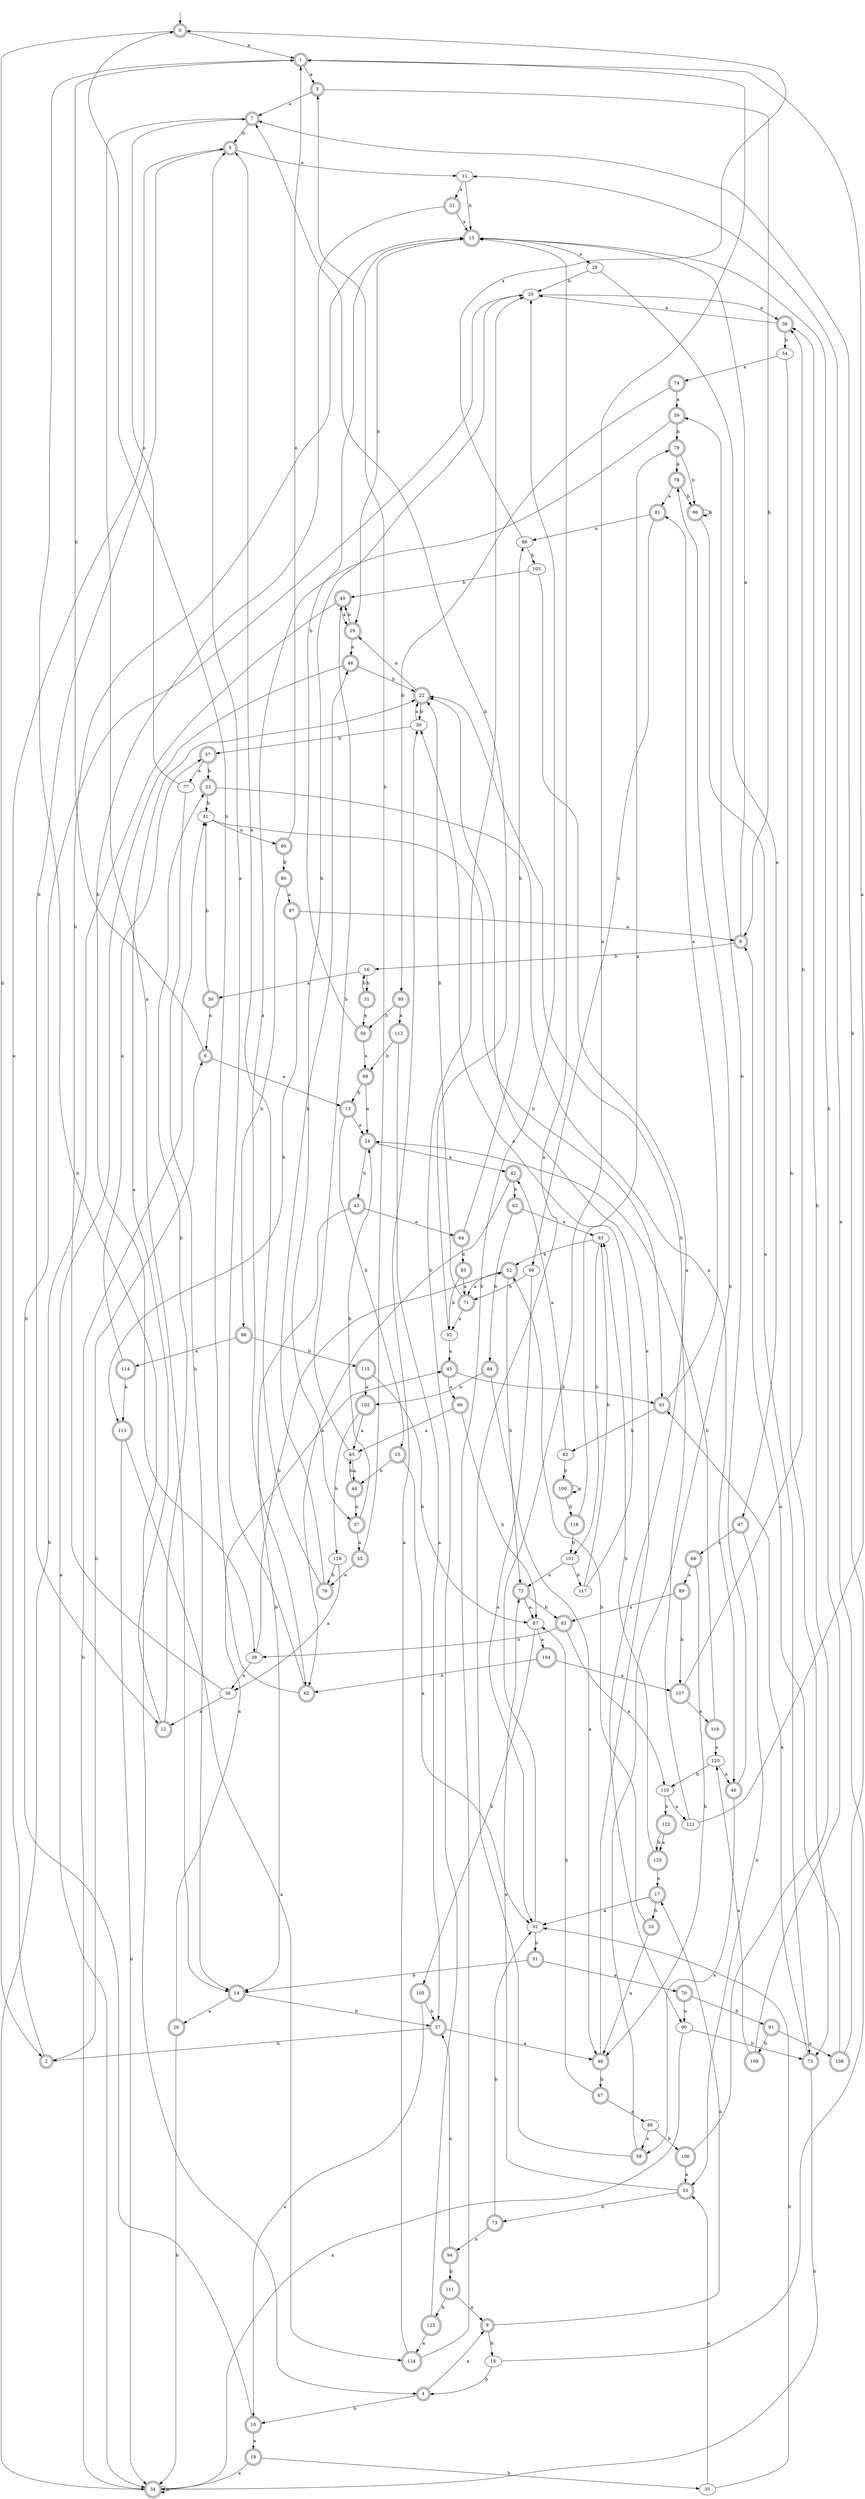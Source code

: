 digraph RandomDFA {
  __start0 [label="", shape=none];
  __start0 -> 0 [label=""];
  0 [shape=circle] [shape=doublecircle]
  0 -> 1 [label="a"]
  0 -> 2 [label="b"]
  1 [shape=doublecircle]
  1 -> 3 [label="a"]
  1 -> 4 [label="b"]
  2 [shape=doublecircle]
  2 -> 5 [label="a"]
  2 -> 6 [label="b"]
  3 [shape=doublecircle]
  3 -> 7 [label="a"]
  3 -> 8 [label="b"]
  4 [shape=doublecircle]
  4 -> 9 [label="a"]
  4 -> 10 [label="b"]
  5 [shape=doublecircle]
  5 -> 11 [label="a"]
  5 -> 12 [label="b"]
  6 [shape=doublecircle]
  6 -> 13 [label="a"]
  6 -> 1 [label="b"]
  7 [shape=doublecircle]
  7 -> 14 [label="a"]
  7 -> 5 [label="b"]
  8 [shape=doublecircle]
  8 -> 15 [label="a"]
  8 -> 16 [label="b"]
  9 [shape=doublecircle]
  9 -> 17 [label="a"]
  9 -> 18 [label="b"]
  10 [shape=doublecircle]
  10 -> 19 [label="a"]
  10 -> 20 [label="b"]
  11
  11 -> 21 [label="a"]
  11 -> 15 [label="b"]
  12 [shape=doublecircle]
  12 -> 22 [label="a"]
  12 -> 23 [label="b"]
  13 [shape=doublecircle]
  13 -> 24 [label="a"]
  13 -> 25 [label="b"]
  14 [shape=doublecircle]
  14 -> 26 [label="a"]
  14 -> 27 [label="b"]
  15 [shape=doublecircle]
  15 -> 28 [label="a"]
  15 -> 29 [label="b"]
  16
  16 -> 30 [label="a"]
  16 -> 31 [label="b"]
  17 [shape=doublecircle]
  17 -> 32 [label="a"]
  17 -> 33 [label="b"]
  18
  18 -> 11 [label="a"]
  18 -> 4 [label="b"]
  19 [shape=doublecircle]
  19 -> 34 [label="a"]
  19 -> 35 [label="b"]
  20
  20 -> 36 [label="a"]
  20 -> 37 [label="b"]
  21 [shape=doublecircle]
  21 -> 15 [label="a"]
  21 -> 38 [label="b"]
  22 [shape=doublecircle]
  22 -> 29 [label="a"]
  22 -> 39 [label="b"]
  23 [shape=doublecircle]
  23 -> 40 [label="a"]
  23 -> 41 [label="b"]
  24 [shape=doublecircle]
  24 -> 42 [label="a"]
  24 -> 43 [label="b"]
  25 [shape=doublecircle]
  25 -> 32 [label="a"]
  25 -> 44 [label="b"]
  26 [shape=doublecircle]
  26 -> 45 [label="a"]
  26 -> 34 [label="b"]
  27 [shape=doublecircle]
  27 -> 46 [label="a"]
  27 -> 2 [label="b"]
  28
  28 -> 47 [label="a"]
  28 -> 20 [label="b"]
  29 [shape=doublecircle]
  29 -> 48 [label="a"]
  29 -> 49 [label="b"]
  30 [shape=doublecircle]
  30 -> 6 [label="a"]
  30 -> 41 [label="b"]
  31 [shape=doublecircle]
  31 -> 50 [label="a"]
  31 -> 16 [label="b"]
  32
  32 -> 1 [label="a"]
  32 -> 51 [label="b"]
  33 [shape=doublecircle]
  33 -> 46 [label="a"]
  33 -> 52 [label="b"]
  34 [shape=doublecircle]
  34 -> 34 [label="a"]
  34 -> 41 [label="b"]
  35
  35 -> 53 [label="a"]
  35 -> 32 [label="b"]
  36 [shape=doublecircle]
  36 -> 20 [label="a"]
  36 -> 54 [label="b"]
  37 [shape=doublecircle]
  37 -> 55 [label="a"]
  37 -> 24 [label="b"]
  38
  38 -> 56 [label="a"]
  38 -> 52 [label="b"]
  39
  39 -> 22 [label="a"]
  39 -> 57 [label="b"]
  40 [shape=doublecircle]
  40 -> 58 [label="a"]
  40 -> 59 [label="b"]
  41
  41 -> 60 [label="a"]
  41 -> 61 [label="b"]
  42 [shape=doublecircle]
  42 -> 62 [label="a"]
  42 -> 63 [label="b"]
  43 [shape=doublecircle]
  43 -> 64 [label="a"]
  43 -> 14 [label="b"]
  44 [shape=doublecircle]
  44 -> 37 [label="a"]
  44 -> 65 [label="b"]
  45 [shape=doublecircle]
  45 -> 66 [label="a"]
  45 -> 61 [label="b"]
  46 [shape=doublecircle]
  46 -> 22 [label="a"]
  46 -> 67 [label="b"]
  47 [shape=doublecircle]
  47 -> 68 [label="a"]
  47 -> 53 [label="b"]
  48 [shape=doublecircle]
  48 -> 34 [label="a"]
  48 -> 22 [label="b"]
  49 [shape=doublecircle]
  49 -> 29 [label="a"]
  49 -> 34 [label="b"]
  50 [shape=doublecircle]
  50 -> 69 [label="a"]
  50 -> 15 [label="b"]
  51 [shape=doublecircle]
  51 -> 70 [label="a"]
  51 -> 14 [label="b"]
  52 [shape=doublecircle]
  52 -> 71 [label="a"]
  52 -> 72 [label="b"]
  53 [shape=doublecircle]
  53 -> 72 [label="a"]
  53 -> 73 [label="b"]
  54
  54 -> 74 [label="a"]
  54 -> 75 [label="b"]
  55 [shape=doublecircle]
  55 -> 76 [label="a"]
  55 -> 3 [label="b"]
  56
  56 -> 12 [label="a"]
  56 -> 15 [label="b"]
  57 [shape=doublecircle]
  57 -> 77 [label="a"]
  57 -> 23 [label="b"]
  58 [shape=doublecircle]
  58 -> 15 [label="a"]
  58 -> 78 [label="b"]
  59 [shape=doublecircle]
  59 -> 62 [label="a"]
  59 -> 79 [label="b"]
  60 [shape=doublecircle]
  60 -> 1 [label="a"]
  60 -> 80 [label="b"]
  61 [shape=doublecircle]
  61 -> 81 [label="a"]
  61 -> 82 [label="b"]
  62 [shape=doublecircle]
  62 -> 5 [label="a"]
  62 -> 0 [label="b"]
  63 [shape=doublecircle]
  63 -> 83 [label="a"]
  63 -> 84 [label="b"]
  64 [shape=doublecircle]
  64 -> 85 [label="a"]
  64 -> 86 [label="b"]
  65
  65 -> 44 [label="a"]
  65 -> 49 [label="b"]
  66 [shape=doublecircle]
  66 -> 65 [label="a"]
  66 -> 87 [label="b"]
  67 [shape=doublecircle]
  67 -> 88 [label="a"]
  67 -> 87 [label="b"]
  68 [shape=doublecircle]
  68 -> 89 [label="a"]
  68 -> 46 [label="b"]
  69 [shape=doublecircle]
  69 -> 24 [label="a"]
  69 -> 13 [label="b"]
  70 [shape=doublecircle]
  70 -> 90 [label="a"]
  70 -> 91 [label="b"]
  71 [shape=doublecircle]
  71 -> 92 [label="a"]
  71 -> 22 [label="b"]
  72 [shape=doublecircle]
  72 -> 87 [label="a"]
  72 -> 93 [label="b"]
  73 [shape=doublecircle]
  73 -> 94 [label="a"]
  73 -> 32 [label="b"]
  74 [shape=doublecircle]
  74 -> 59 [label="a"]
  74 -> 95 [label="b"]
  75 [shape=doublecircle]
  75 -> 61 [label="a"]
  75 -> 34 [label="b"]
  76 [shape=doublecircle]
  76 -> 5 [label="a"]
  76 -> 48 [label="b"]
  77
  77 -> 7 [label="a"]
  77 -> 14 [label="b"]
  78 [shape=doublecircle]
  78 -> 81 [label="a"]
  78 -> 96 [label="b"]
  79 [shape=doublecircle]
  79 -> 78 [label="a"]
  79 -> 96 [label="b"]
  80 [shape=doublecircle]
  80 -> 97 [label="a"]
  80 -> 98 [label="b"]
  81 [shape=doublecircle]
  81 -> 86 [label="a"]
  81 -> 99 [label="b"]
  82
  82 -> 42 [label="a"]
  82 -> 100 [label="b"]
  83
  83 -> 52 [label="a"]
  83 -> 101 [label="b"]
  84 [shape=doublecircle]
  84 -> 46 [label="a"]
  84 -> 102 [label="b"]
  85 [shape=doublecircle]
  85 -> 71 [label="a"]
  85 -> 92 [label="b"]
  86
  86 -> 0 [label="a"]
  86 -> 103 [label="b"]
  87
  87 -> 104 [label="a"]
  87 -> 105 [label="b"]
  88
  88 -> 58 [label="a"]
  88 -> 106 [label="b"]
  89 [shape=doublecircle]
  89 -> 93 [label="a"]
  89 -> 107 [label="b"]
  90
  90 -> 34 [label="a"]
  90 -> 75 [label="b"]
  91 [shape=doublecircle]
  91 -> 108 [label="a"]
  91 -> 109 [label="b"]
  92
  92 -> 45 [label="a"]
  92 -> 7 [label="b"]
  93 [shape=doublecircle]
  93 -> 110 [label="a"]
  93 -> 38 [label="b"]
  94 [shape=doublecircle]
  94 -> 27 [label="a"]
  94 -> 111 [label="b"]
  95 [shape=doublecircle]
  95 -> 112 [label="a"]
  95 -> 50 [label="b"]
  96 [shape=doublecircle]
  96 -> 75 [label="a"]
  96 -> 96 [label="b"]
  97 [shape=doublecircle]
  97 -> 8 [label="a"]
  97 -> 113 [label="b"]
  98 [shape=doublecircle]
  98 -> 114 [label="a"]
  98 -> 115 [label="b"]
  99
  99 -> 32 [label="a"]
  99 -> 71 [label="b"]
  100 [shape=doublecircle]
  100 -> 100 [label="a"]
  100 -> 116 [label="b"]
  101
  101 -> 72 [label="a"]
  101 -> 117 [label="b"]
  102 [shape=doublecircle]
  102 -> 65 [label="a"]
  102 -> 118 [label="b"]
  103
  103 -> 90 [label="a"]
  103 -> 49 [label="b"]
  104 [shape=doublecircle]
  104 -> 107 [label="a"]
  104 -> 62 [label="b"]
  105 [shape=doublecircle]
  105 -> 10 [label="a"]
  105 -> 27 [label="b"]
  106 [shape=doublecircle]
  106 -> 53 [label="a"]
  106 -> 36 [label="b"]
  107 [shape=doublecircle]
  107 -> 119 [label="a"]
  107 -> 36 [label="b"]
  108 [shape=doublecircle]
  108 -> 8 [label="a"]
  108 -> 7 [label="b"]
  109 [shape=doublecircle]
  109 -> 120 [label="a"]
  109 -> 15 [label="b"]
  110
  110 -> 121 [label="a"]
  110 -> 122 [label="b"]
  111 [shape=doublecircle]
  111 -> 9 [label="a"]
  111 -> 123 [label="b"]
  112 [shape=doublecircle]
  112 -> 27 [label="a"]
  112 -> 69 [label="b"]
  113 [shape=doublecircle]
  113 -> 124 [label="a"]
  113 -> 34 [label="b"]
  114 [shape=doublecircle]
  114 -> 57 [label="a"]
  114 -> 113 [label="b"]
  115 [shape=doublecircle]
  115 -> 102 [label="a"]
  115 -> 87 [label="b"]
  116 [shape=doublecircle]
  116 -> 79 [label="a"]
  116 -> 101 [label="b"]
  117
  117 -> 39 [label="a"]
  117 -> 83 [label="b"]
  118
  118 -> 56 [label="a"]
  118 -> 76 [label="b"]
  119 [shape=doublecircle]
  119 -> 120 [label="a"]
  119 -> 24 [label="b"]
  120
  120 -> 40 [label="a"]
  120 -> 110 [label="b"]
  121
  121 -> 1 [label="a"]
  121 -> 22 [label="b"]
  122 [shape=doublecircle]
  122 -> 125 [label="a"]
  122 -> 125 [label="b"]
  123 [shape=doublecircle]
  123 -> 124 [label="a"]
  123 -> 20 [label="b"]
  124 [shape=doublecircle]
  124 -> 39 [label="a"]
  124 -> 20 [label="b"]
  125 [shape=doublecircle]
  125 -> 17 [label="a"]
  125 -> 83 [label="b"]
}
